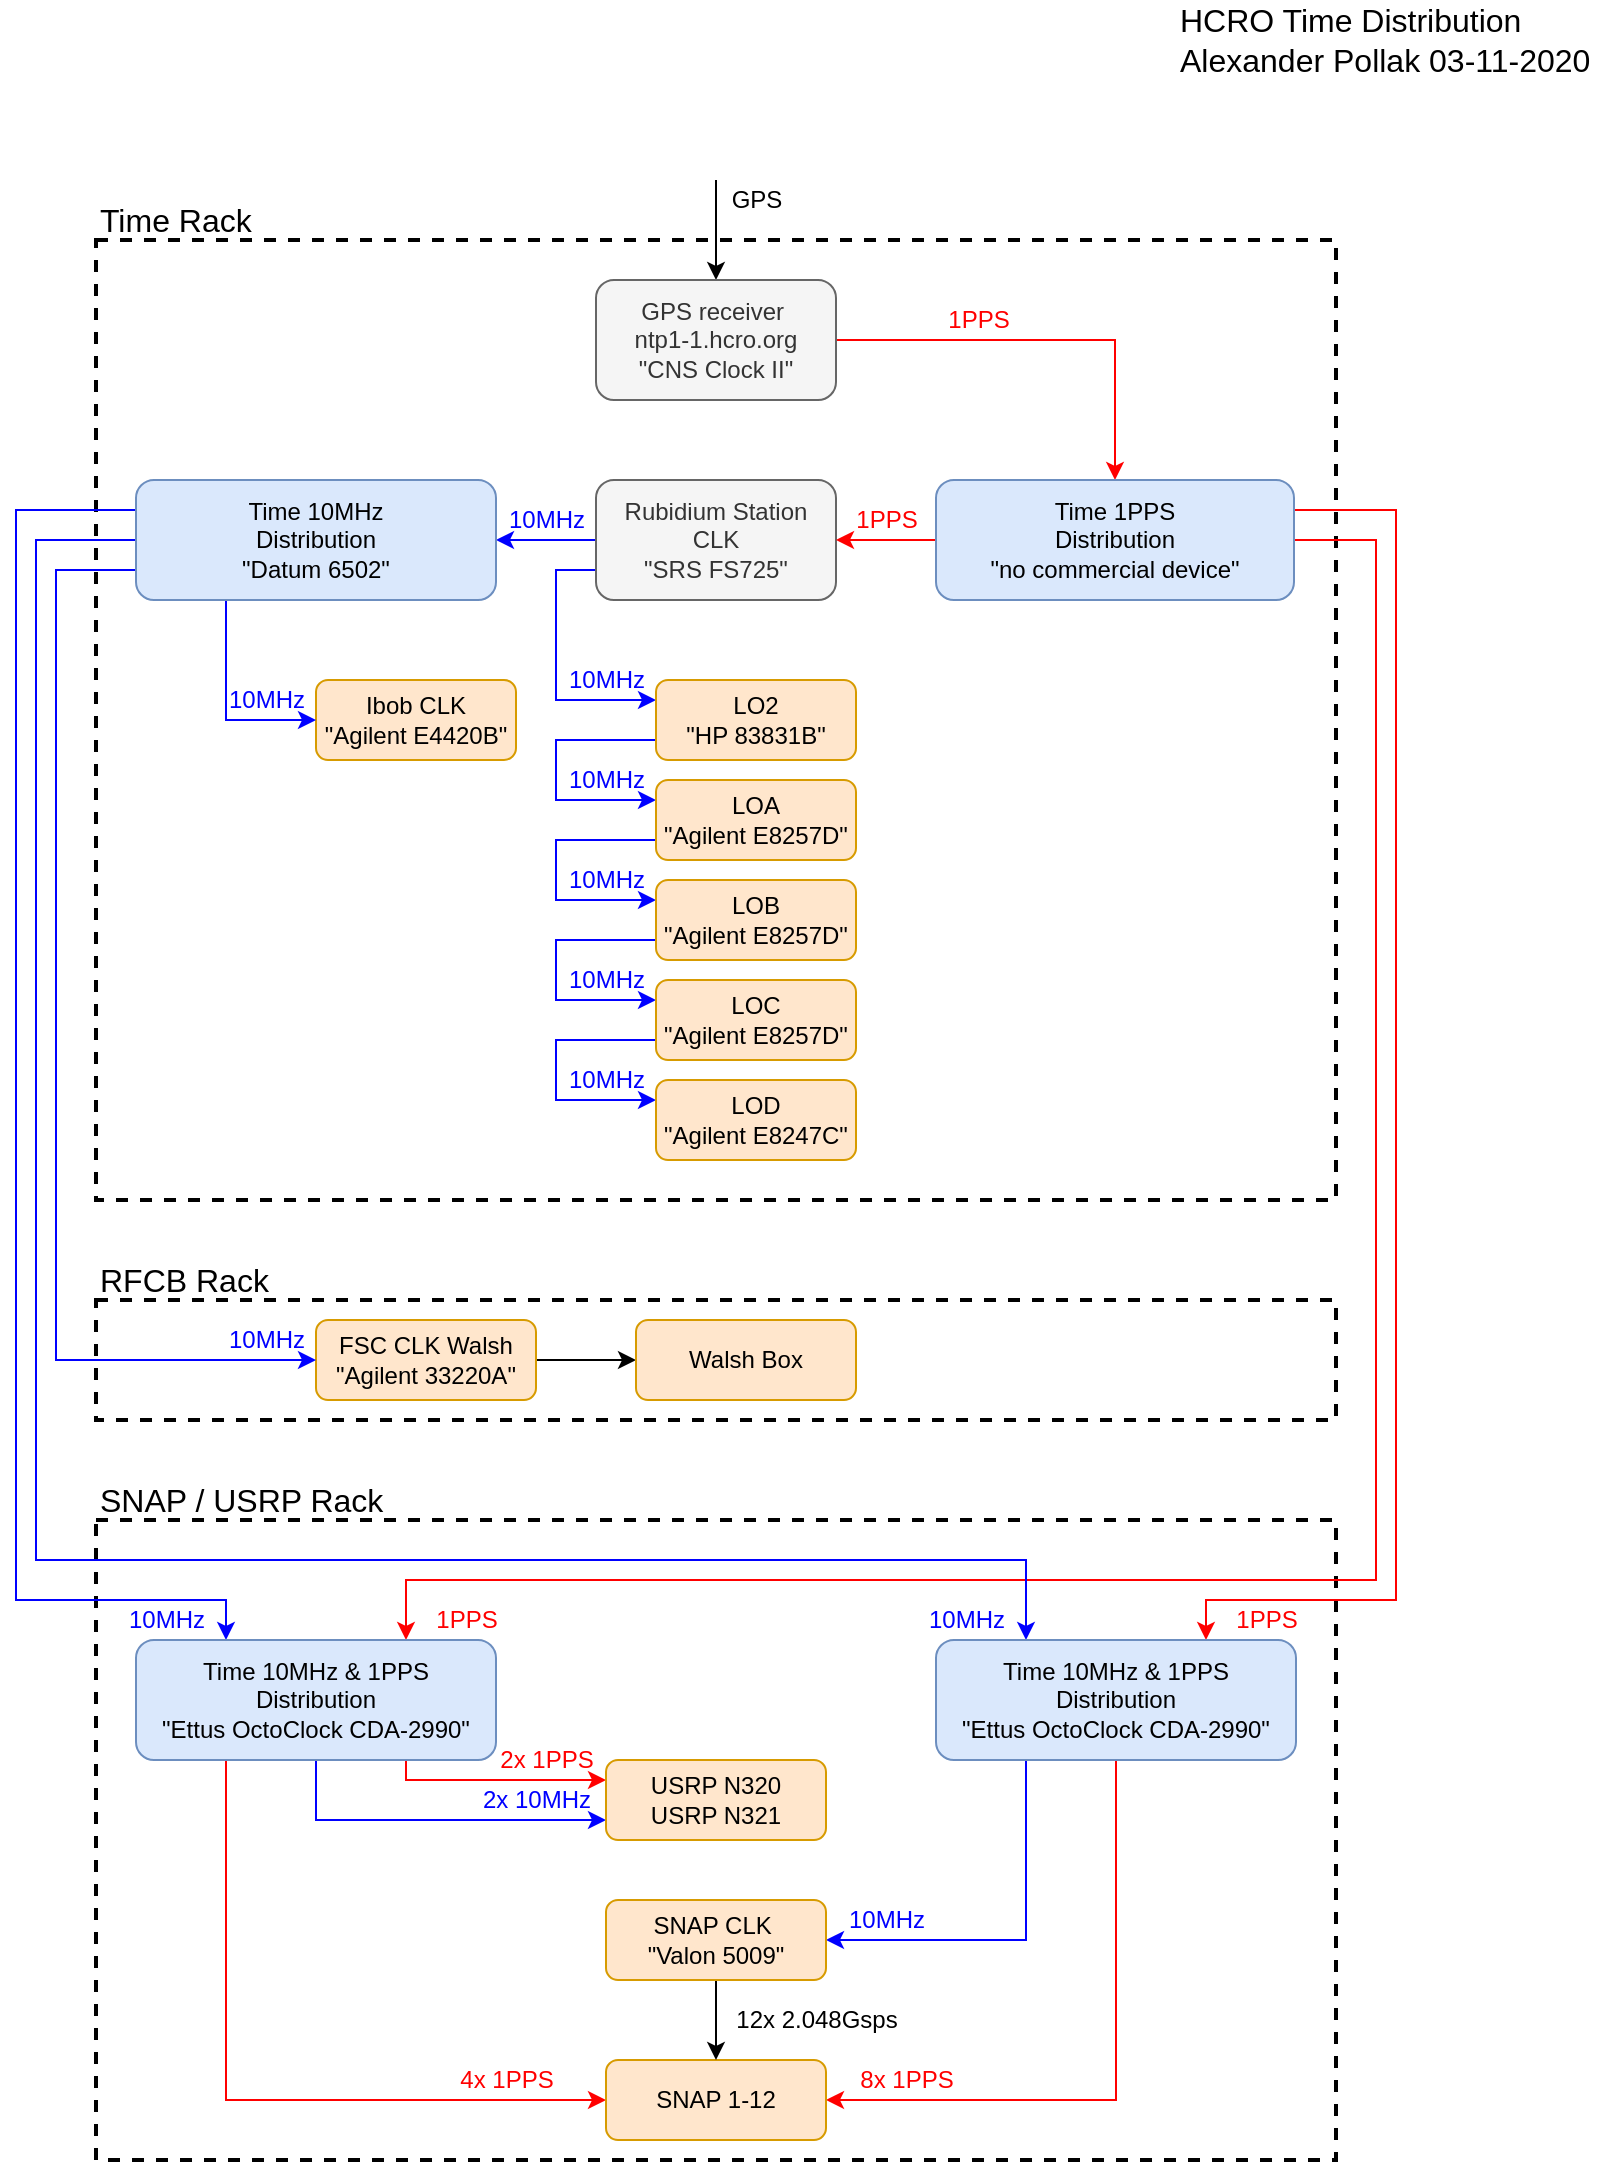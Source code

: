 <mxfile version="13.7.9" type="device"><diagram id="-Wx7Lv8i33PWE_hJeZmz" name="Page-1"><mxGraphModel dx="1627" dy="1080" grid="1" gridSize="10" guides="1" tooltips="1" connect="1" arrows="1" fold="1" page="1" pageScale="1" pageWidth="850" pageHeight="1100" math="0" shadow="0"><root><mxCell id="0"/><mxCell id="1" parent="0"/><mxCell id="p2Ja1tfODRt-xbFQZl6X-34" value="" style="whiteSpace=wrap;html=1;dashed=1;strokeWidth=2;fillColor=none;" vertex="1" parent="1"><mxGeometry x="90" y="760" width="620" height="320" as="geometry"/></mxCell><mxCell id="p2Ja1tfODRt-xbFQZl6X-28" value="" style="whiteSpace=wrap;html=1;dashed=1;strokeWidth=2;fillColor=none;" vertex="1" parent="1"><mxGeometry x="90" y="650" width="620" height="60" as="geometry"/></mxCell><mxCell id="p2Ja1tfODRt-xbFQZl6X-25" value="" style="whiteSpace=wrap;html=1;dashed=1;strokeWidth=2;fillColor=none;" vertex="1" parent="1"><mxGeometry x="90" y="120" width="620" height="480" as="geometry"/></mxCell><mxCell id="Q6ICdtqjvSAJJMZQYe2n-1" value="" style="shape=image;html=1;verticalAlign=top;verticalLabelPosition=bottom;labelBackgroundColor=#ffffff;imageAspect=0;aspect=fixed;image=https://cdn4.iconfinder.com/data/icons/cc_mono_icon_set/blacks/48x48/sat_dish.png" parent="1" vertex="1"><mxGeometry x="376" y="40" width="48" height="48" as="geometry"/></mxCell><mxCell id="Q6ICdtqjvSAJJMZQYe2n-2" value="" style="endArrow=classic;html=1;entryX=0.5;entryY=0;entryDx=0;entryDy=0;" parent="1" edge="1" target="Q6ICdtqjvSAJJMZQYe2n-3"><mxGeometry width="50" height="50" relative="1" as="geometry"><mxPoint x="400" y="90" as="sourcePoint"/><mxPoint x="553" y="114.5" as="targetPoint"/></mxGeometry></mxCell><mxCell id="p2Ja1tfODRt-xbFQZl6X-7" style="edgeStyle=orthogonalEdgeStyle;rounded=0;orthogonalLoop=1;jettySize=auto;html=1;exitX=1;exitY=0.5;exitDx=0;exitDy=0;entryX=0.5;entryY=0;entryDx=0;entryDy=0;strokeColor=#FF0000;" edge="1" parent="1" source="Q6ICdtqjvSAJJMZQYe2n-3" target="Q6ICdtqjvSAJJMZQYe2n-8"><mxGeometry relative="1" as="geometry"/></mxCell><mxCell id="Q6ICdtqjvSAJJMZQYe2n-3" value="GPS receiver&amp;nbsp;&lt;br&gt;ntp1-1.hcro.org&lt;br&gt;&quot;CNS Clock II&quot;" style="rounded=1;whiteSpace=wrap;html=1;fillColor=#f5f5f5;strokeColor=#666666;fontColor=#333333;" parent="1" vertex="1"><mxGeometry x="340" y="140" width="120" height="60" as="geometry"/></mxCell><mxCell id="p2Ja1tfODRt-xbFQZl6X-9" style="edgeStyle=orthogonalEdgeStyle;rounded=0;orthogonalLoop=1;jettySize=auto;html=1;exitX=0;exitY=0.5;exitDx=0;exitDy=0;entryX=1;entryY=0.5;entryDx=0;entryDy=0;strokeColor=#0000FF;" edge="1" parent="1" source="Q6ICdtqjvSAJJMZQYe2n-5" target="CKp-XY39HgpGyfZFXXCT-6"><mxGeometry relative="1" as="geometry"/></mxCell><mxCell id="p2Ja1tfODRt-xbFQZl6X-11" style="edgeStyle=orthogonalEdgeStyle;rounded=0;orthogonalLoop=1;jettySize=auto;html=1;exitX=0;exitY=0.75;exitDx=0;exitDy=0;entryX=0;entryY=0.25;entryDx=0;entryDy=0;fontColor=#0000FF;strokeColor=#0000FF;" edge="1" parent="1" source="Q6ICdtqjvSAJJMZQYe2n-5" target="CKp-XY39HgpGyfZFXXCT-1"><mxGeometry relative="1" as="geometry"/></mxCell><mxCell id="Q6ICdtqjvSAJJMZQYe2n-5" value="Rubidium Station CLK&lt;br&gt;&quot;SRS FS725&quot;" style="rounded=1;whiteSpace=wrap;html=1;fillColor=#f5f5f5;strokeColor=#666666;fontColor=#333333;" parent="1" vertex="1"><mxGeometry x="340" y="240" width="120" height="60" as="geometry"/></mxCell><mxCell id="Q6ICdtqjvSAJJMZQYe2n-17" value="GPS" style="text;html=1;align=center;verticalAlign=middle;resizable=0;points=[];autosize=1;" parent="1" vertex="1"><mxGeometry x="400" y="90" width="40" height="20" as="geometry"/></mxCell><mxCell id="Q6ICdtqjvSAJJMZQYe2n-18" value="1PPS" style="text;html=1;align=center;verticalAlign=middle;resizable=0;points=[];autosize=1;fontColor=#FF0000;" parent="1" vertex="1"><mxGeometry x="505.5" y="150" width="50" height="20" as="geometry"/></mxCell><mxCell id="Q6ICdtqjvSAJJMZQYe2n-22" value="1PPS" style="text;html=1;align=center;verticalAlign=middle;resizable=0;points=[];autosize=1;fontColor=#FF0000;" parent="1" vertex="1"><mxGeometry x="460" y="250" width="50" height="20" as="geometry"/></mxCell><mxCell id="Q6ICdtqjvSAJJMZQYe2n-23" value="12x 2.048Gsps" style="text;html=1;align=center;verticalAlign=middle;resizable=0;points=[];autosize=1;" parent="1" vertex="1"><mxGeometry x="400" y="1000" width="100" height="20" as="geometry"/></mxCell><mxCell id="p2Ja1tfODRt-xbFQZl6X-12" style="edgeStyle=orthogonalEdgeStyle;rounded=0;orthogonalLoop=1;jettySize=auto;html=1;exitX=0;exitY=0.75;exitDx=0;exitDy=0;entryX=0;entryY=0.25;entryDx=0;entryDy=0;strokeColor=#0000FF;" edge="1" parent="1" source="CKp-XY39HgpGyfZFXXCT-1" target="p2Ja1tfODRt-xbFQZl6X-1"><mxGeometry relative="1" as="geometry"><mxPoint x="340" y="420" as="targetPoint"/><Array as="points"><mxPoint x="320" y="370"/><mxPoint x="320" y="400"/></Array></mxGeometry></mxCell><mxCell id="CKp-XY39HgpGyfZFXXCT-1" value="LO2&lt;br&gt;&quot;HP 83831B&quot;" style="rounded=1;whiteSpace=wrap;html=1;fillColor=#ffe6cc;strokeColor=#d79b00;" parent="1" vertex="1"><mxGeometry x="370" y="340" width="100" height="40" as="geometry"/></mxCell><mxCell id="CKp-XY39HgpGyfZFXXCT-2" value="Ibob CLK&lt;br&gt;&quot;Agilent E4420B&quot;" style="rounded=1;whiteSpace=wrap;html=1;fillColor=#ffe6cc;strokeColor=#d79b00;" parent="1" vertex="1"><mxGeometry x="200" y="340" width="100" height="40" as="geometry"/></mxCell><mxCell id="p2Ja1tfODRt-xbFQZl6X-31" style="edgeStyle=orthogonalEdgeStyle;rounded=0;orthogonalLoop=1;jettySize=auto;html=1;exitX=1;exitY=0.5;exitDx=0;exitDy=0;entryX=0;entryY=0.5;entryDx=0;entryDy=0;fontSize=16;" edge="1" parent="1" source="CKp-XY39HgpGyfZFXXCT-3" target="p2Ja1tfODRt-xbFQZl6X-30"><mxGeometry relative="1" as="geometry"/></mxCell><mxCell id="CKp-XY39HgpGyfZFXXCT-3" value="FSC CLK Walsh&lt;br&gt;&quot;Agilent 33220A&quot;" style="rounded=1;whiteSpace=wrap;html=1;fillColor=#ffe6cc;strokeColor=#d79b00;" parent="1" vertex="1"><mxGeometry x="200" y="660" width="110" height="40" as="geometry"/></mxCell><mxCell id="p2Ja1tfODRt-xbFQZl6X-8" style="edgeStyle=orthogonalEdgeStyle;rounded=0;orthogonalLoop=1;jettySize=auto;html=1;exitX=0;exitY=0.5;exitDx=0;exitDy=0;entryX=1;entryY=0.5;entryDx=0;entryDy=0;strokeColor=#FF0000;" edge="1" parent="1" source="Q6ICdtqjvSAJJMZQYe2n-8" target="Q6ICdtqjvSAJJMZQYe2n-5"><mxGeometry relative="1" as="geometry"/></mxCell><mxCell id="p2Ja1tfODRt-xbFQZl6X-37" style="edgeStyle=orthogonalEdgeStyle;rounded=0;orthogonalLoop=1;jettySize=auto;html=1;exitX=1;exitY=0.25;exitDx=0;exitDy=0;fontSize=16;entryX=0.75;entryY=0;entryDx=0;entryDy=0;strokeColor=#FF0000;" edge="1" parent="1" source="Q6ICdtqjvSAJJMZQYe2n-8" target="p2Ja1tfODRt-xbFQZl6X-6"><mxGeometry relative="1" as="geometry"><mxPoint x="770" y="800" as="targetPoint"/><Array as="points"><mxPoint x="740" y="255"/><mxPoint x="740" y="800"/><mxPoint x="645" y="800"/></Array></mxGeometry></mxCell><mxCell id="p2Ja1tfODRt-xbFQZl6X-38" style="edgeStyle=orthogonalEdgeStyle;rounded=0;orthogonalLoop=1;jettySize=auto;html=1;exitX=1;exitY=0.5;exitDx=0;exitDy=0;entryX=0.75;entryY=0;entryDx=0;entryDy=0;fontSize=16;strokeColor=#FF0000;" edge="1" parent="1" source="Q6ICdtqjvSAJJMZQYe2n-8" target="p2Ja1tfODRt-xbFQZl6X-5"><mxGeometry relative="1" as="geometry"><Array as="points"><mxPoint x="730" y="270"/><mxPoint x="730" y="790"/><mxPoint x="245" y="790"/></Array></mxGeometry></mxCell><mxCell id="Q6ICdtqjvSAJJMZQYe2n-8" value="Time 1PPS&lt;br&gt;Distribution&lt;br&gt;&quot;no commercial device&quot;" style="rounded=1;whiteSpace=wrap;html=1;fillColor=#dae8fc;strokeColor=#6c8ebf;" parent="1" vertex="1"><mxGeometry x="510" y="240" width="179" height="60" as="geometry"/></mxCell><mxCell id="p2Ja1tfODRt-xbFQZl6X-23" style="edgeStyle=orthogonalEdgeStyle;rounded=0;orthogonalLoop=1;jettySize=auto;html=1;exitX=0.25;exitY=1;exitDx=0;exitDy=0;entryX=0;entryY=0.5;entryDx=0;entryDy=0;strokeColor=#0000FF;" edge="1" parent="1" source="CKp-XY39HgpGyfZFXXCT-6" target="CKp-XY39HgpGyfZFXXCT-2"><mxGeometry relative="1" as="geometry"/></mxCell><mxCell id="p2Ja1tfODRt-xbFQZl6X-32" style="edgeStyle=orthogonalEdgeStyle;rounded=0;orthogonalLoop=1;jettySize=auto;html=1;exitX=0;exitY=0.75;exitDx=0;exitDy=0;fontSize=16;entryX=0;entryY=0.5;entryDx=0;entryDy=0;strokeColor=#0000FF;" edge="1" parent="1" source="CKp-XY39HgpGyfZFXXCT-6" target="CKp-XY39HgpGyfZFXXCT-3"><mxGeometry relative="1" as="geometry"><mxPoint x="60" y="720" as="targetPoint"/><Array as="points"><mxPoint x="70" y="285"/><mxPoint x="70" y="680"/></Array></mxGeometry></mxCell><mxCell id="p2Ja1tfODRt-xbFQZl6X-39" style="edgeStyle=orthogonalEdgeStyle;rounded=0;orthogonalLoop=1;jettySize=auto;html=1;exitX=0;exitY=0.5;exitDx=0;exitDy=0;entryX=0.25;entryY=0;entryDx=0;entryDy=0;fontSize=16;strokeColor=#0000FF;" edge="1" parent="1" source="CKp-XY39HgpGyfZFXXCT-6" target="p2Ja1tfODRt-xbFQZl6X-6"><mxGeometry relative="1" as="geometry"><Array as="points"><mxPoint x="60" y="270"/><mxPoint x="60" y="780"/><mxPoint x="555" y="780"/></Array></mxGeometry></mxCell><mxCell id="p2Ja1tfODRt-xbFQZl6X-40" style="edgeStyle=orthogonalEdgeStyle;rounded=0;orthogonalLoop=1;jettySize=auto;html=1;exitX=0;exitY=0.25;exitDx=0;exitDy=0;entryX=0.25;entryY=0;entryDx=0;entryDy=0;fontSize=16;strokeColor=#0000FF;" edge="1" parent="1" source="CKp-XY39HgpGyfZFXXCT-6" target="p2Ja1tfODRt-xbFQZl6X-5"><mxGeometry relative="1" as="geometry"><Array as="points"><mxPoint x="50" y="255"/><mxPoint x="50" y="800"/><mxPoint x="155" y="800"/></Array></mxGeometry></mxCell><mxCell id="CKp-XY39HgpGyfZFXXCT-6" value="Time 10MHz&lt;br&gt;Distribution&lt;br&gt;&quot;Datum 6502&quot;" style="rounded=1;whiteSpace=wrap;html=1;fillColor=#dae8fc;strokeColor=#6c8ebf;" parent="1" vertex="1"><mxGeometry x="110" y="240" width="180" height="60" as="geometry"/></mxCell><mxCell id="p2Ja1tfODRt-xbFQZl6X-13" style="edgeStyle=orthogonalEdgeStyle;rounded=0;orthogonalLoop=1;jettySize=auto;html=1;exitX=0;exitY=0.75;exitDx=0;exitDy=0;entryX=0;entryY=0.25;entryDx=0;entryDy=0;strokeColor=#0000FF;" edge="1" parent="1" source="p2Ja1tfODRt-xbFQZl6X-1" target="p2Ja1tfODRt-xbFQZl6X-2"><mxGeometry relative="1" as="geometry"><mxPoint x="340" y="470" as="targetPoint"/><Array as="points"><mxPoint x="320" y="420"/><mxPoint x="320" y="450"/></Array></mxGeometry></mxCell><mxCell id="p2Ja1tfODRt-xbFQZl6X-1" value="LOA&lt;br&gt;&quot;Agilent E8257D&quot;" style="rounded=1;whiteSpace=wrap;html=1;fillColor=#ffe6cc;strokeColor=#d79b00;" vertex="1" parent="1"><mxGeometry x="370" y="390" width="100" height="40" as="geometry"/></mxCell><mxCell id="p2Ja1tfODRt-xbFQZl6X-14" style="edgeStyle=orthogonalEdgeStyle;rounded=0;orthogonalLoop=1;jettySize=auto;html=1;exitX=0;exitY=0.75;exitDx=0;exitDy=0;entryX=0;entryY=0.25;entryDx=0;entryDy=0;strokeColor=#0000FF;" edge="1" parent="1" source="p2Ja1tfODRt-xbFQZl6X-2" target="p2Ja1tfODRt-xbFQZl6X-3"><mxGeometry relative="1" as="geometry"><mxPoint x="330" y="530" as="targetPoint"/><Array as="points"><mxPoint x="320" y="470"/><mxPoint x="320" y="500"/></Array></mxGeometry></mxCell><mxCell id="p2Ja1tfODRt-xbFQZl6X-2" value="LOB&lt;br&gt;&quot;Agilent E8257D&quot;" style="rounded=1;whiteSpace=wrap;html=1;fillColor=#ffe6cc;strokeColor=#d79b00;" vertex="1" parent="1"><mxGeometry x="370" y="440" width="100" height="40" as="geometry"/></mxCell><mxCell id="p2Ja1tfODRt-xbFQZl6X-15" style="edgeStyle=orthogonalEdgeStyle;rounded=0;orthogonalLoop=1;jettySize=auto;html=1;exitX=0;exitY=0.75;exitDx=0;exitDy=0;entryX=0;entryY=0.25;entryDx=0;entryDy=0;strokeColor=#0000FF;" edge="1" parent="1" source="p2Ja1tfODRt-xbFQZl6X-3" target="p2Ja1tfODRt-xbFQZl6X-4"><mxGeometry relative="1" as="geometry"><mxPoint x="330" y="570" as="targetPoint"/><Array as="points"><mxPoint x="320" y="520"/><mxPoint x="320" y="550"/></Array></mxGeometry></mxCell><mxCell id="p2Ja1tfODRt-xbFQZl6X-3" value="LOC&lt;br&gt;&quot;Agilent E8257D&quot;" style="rounded=1;whiteSpace=wrap;html=1;fillColor=#ffe6cc;strokeColor=#d79b00;" vertex="1" parent="1"><mxGeometry x="370" y="490" width="100" height="40" as="geometry"/></mxCell><mxCell id="p2Ja1tfODRt-xbFQZl6X-4" value="LOD&lt;br&gt;&quot;Agilent E8247C&quot;" style="rounded=1;whiteSpace=wrap;html=1;fillColor=#ffe6cc;strokeColor=#d79b00;" vertex="1" parent="1"><mxGeometry x="370" y="540" width="100" height="40" as="geometry"/></mxCell><mxCell id="p2Ja1tfODRt-xbFQZl6X-51" style="edgeStyle=orthogonalEdgeStyle;rounded=0;orthogonalLoop=1;jettySize=auto;html=1;exitX=0.75;exitY=1;exitDx=0;exitDy=0;entryX=0;entryY=0.25;entryDx=0;entryDy=0;strokeColor=#FF0000;fontSize=16;fontColor=#FF0000;" edge="1" parent="1" source="p2Ja1tfODRt-xbFQZl6X-5" target="p2Ja1tfODRt-xbFQZl6X-48"><mxGeometry relative="1" as="geometry"><Array as="points"><mxPoint x="245" y="890"/></Array></mxGeometry></mxCell><mxCell id="p2Ja1tfODRt-xbFQZl6X-52" style="edgeStyle=orthogonalEdgeStyle;rounded=0;orthogonalLoop=1;jettySize=auto;html=1;exitX=0.5;exitY=1;exitDx=0;exitDy=0;entryX=0;entryY=0.75;entryDx=0;entryDy=0;fontSize=16;fontColor=#FF0000;strokeColor=#0000FF;" edge="1" parent="1" source="p2Ja1tfODRt-xbFQZl6X-5" target="p2Ja1tfODRt-xbFQZl6X-48"><mxGeometry relative="1" as="geometry"/></mxCell><mxCell id="p2Ja1tfODRt-xbFQZl6X-53" style="edgeStyle=orthogonalEdgeStyle;rounded=0;orthogonalLoop=1;jettySize=auto;html=1;exitX=0.25;exitY=1;exitDx=0;exitDy=0;entryX=0;entryY=0.5;entryDx=0;entryDy=0;fontSize=16;fontColor=#FF0000;strokeColor=#FF0000;" edge="1" parent="1" source="p2Ja1tfODRt-xbFQZl6X-5" target="p2Ja1tfODRt-xbFQZl6X-46"><mxGeometry relative="1" as="geometry"/></mxCell><mxCell id="p2Ja1tfODRt-xbFQZl6X-5" value="Time 10MHz &amp;amp; 1PPS&lt;br&gt;Distribution&lt;br&gt;&quot;Ettus OctoClock CDA-2990&quot;" style="rounded=1;whiteSpace=wrap;html=1;fillColor=#dae8fc;strokeColor=#6c8ebf;" vertex="1" parent="1"><mxGeometry x="110" y="820" width="180" height="60" as="geometry"/></mxCell><mxCell id="p2Ja1tfODRt-xbFQZl6X-49" style="edgeStyle=orthogonalEdgeStyle;rounded=0;orthogonalLoop=1;jettySize=auto;html=1;exitX=0.25;exitY=1;exitDx=0;exitDy=0;entryX=1;entryY=0.5;entryDx=0;entryDy=0;fontSize=16;fontColor=#FF0000;strokeColor=#0000FF;" edge="1" parent="1" source="p2Ja1tfODRt-xbFQZl6X-6" target="p2Ja1tfODRt-xbFQZl6X-47"><mxGeometry relative="1" as="geometry"/></mxCell><mxCell id="p2Ja1tfODRt-xbFQZl6X-50" style="edgeStyle=orthogonalEdgeStyle;rounded=0;orthogonalLoop=1;jettySize=auto;html=1;exitX=0.5;exitY=1;exitDx=0;exitDy=0;entryX=1;entryY=0.5;entryDx=0;entryDy=0;fontSize=16;fontColor=#FF0000;strokeColor=#FF0000;" edge="1" parent="1" source="p2Ja1tfODRt-xbFQZl6X-6" target="p2Ja1tfODRt-xbFQZl6X-46"><mxGeometry relative="1" as="geometry"/></mxCell><mxCell id="p2Ja1tfODRt-xbFQZl6X-6" value="Time 10MHz &amp;amp; 1PPS&lt;br&gt;Distribution&lt;br&gt;&quot;Ettus OctoClock CDA-2990&quot;" style="rounded=1;whiteSpace=wrap;html=1;fillColor=#dae8fc;strokeColor=#6c8ebf;" vertex="1" parent="1"><mxGeometry x="510" y="820" width="180" height="60" as="geometry"/></mxCell><mxCell id="p2Ja1tfODRt-xbFQZl6X-16" value="10MHz" style="text;html=1;align=center;verticalAlign=middle;resizable=0;points=[];autosize=1;fontColor=#0000FF;" vertex="1" parent="1"><mxGeometry x="320" y="330" width="50" height="20" as="geometry"/></mxCell><mxCell id="p2Ja1tfODRt-xbFQZl6X-17" value="10MHz" style="text;html=1;align=center;verticalAlign=middle;resizable=0;points=[];autosize=1;fontColor=#0000FF;" vertex="1" parent="1"><mxGeometry x="290" y="250" width="50" height="20" as="geometry"/></mxCell><mxCell id="p2Ja1tfODRt-xbFQZl6X-18" value="10MHz" style="text;html=1;align=center;verticalAlign=middle;resizable=0;points=[];autosize=1;fontColor=#0000FF;" vertex="1" parent="1"><mxGeometry x="320" y="380" width="50" height="20" as="geometry"/></mxCell><mxCell id="p2Ja1tfODRt-xbFQZl6X-19" value="10MHz" style="text;html=1;align=center;verticalAlign=middle;resizable=0;points=[];autosize=1;fontColor=#0000FF;" vertex="1" parent="1"><mxGeometry x="320" y="430" width="50" height="20" as="geometry"/></mxCell><mxCell id="p2Ja1tfODRt-xbFQZl6X-20" value="10MHz" style="text;html=1;align=center;verticalAlign=middle;resizable=0;points=[];autosize=1;fontColor=#0000FF;" vertex="1" parent="1"><mxGeometry x="320" y="480" width="50" height="20" as="geometry"/></mxCell><mxCell id="p2Ja1tfODRt-xbFQZl6X-21" value="10MHz" style="text;html=1;align=center;verticalAlign=middle;resizable=0;points=[];autosize=1;fontColor=#0000FF;" vertex="1" parent="1"><mxGeometry x="320" y="530" width="50" height="20" as="geometry"/></mxCell><mxCell id="p2Ja1tfODRt-xbFQZl6X-24" value="10MHz" style="text;html=1;align=center;verticalAlign=middle;resizable=0;points=[];autosize=1;fontColor=#0000FF;" vertex="1" parent="1"><mxGeometry x="150" y="340" width="50" height="20" as="geometry"/></mxCell><mxCell id="p2Ja1tfODRt-xbFQZl6X-27" value="Time Rack" style="text;html=1;align=left;verticalAlign=middle;resizable=0;points=[];autosize=1;fontSize=16;" vertex="1" parent="1"><mxGeometry x="90" y="100" width="90" height="20" as="geometry"/></mxCell><mxCell id="p2Ja1tfODRt-xbFQZl6X-29" value="RFCB Rack" style="text;html=1;align=left;verticalAlign=middle;resizable=0;points=[];autosize=1;fontSize=16;" vertex="1" parent="1"><mxGeometry x="90" y="630" width="100" height="20" as="geometry"/></mxCell><mxCell id="p2Ja1tfODRt-xbFQZl6X-30" value="Walsh Box" style="rounded=1;whiteSpace=wrap;html=1;fillColor=#ffe6cc;strokeColor=#d79b00;" vertex="1" parent="1"><mxGeometry x="360" y="660" width="110" height="40" as="geometry"/></mxCell><mxCell id="p2Ja1tfODRt-xbFQZl6X-33" value="10MHz" style="text;html=1;align=center;verticalAlign=middle;resizable=0;points=[];autosize=1;fontColor=#0000FF;" vertex="1" parent="1"><mxGeometry x="150" y="660" width="50" height="20" as="geometry"/></mxCell><mxCell id="p2Ja1tfODRt-xbFQZl6X-35" value="SNAP / USRP Rack" style="text;html=1;align=left;verticalAlign=middle;resizable=0;points=[];autosize=1;fontSize=16;" vertex="1" parent="1"><mxGeometry x="90" y="740" width="160" height="20" as="geometry"/></mxCell><mxCell id="p2Ja1tfODRt-xbFQZl6X-42" value="10MHz" style="text;html=1;align=center;verticalAlign=middle;resizable=0;points=[];autosize=1;fontColor=#0000FF;" vertex="1" parent="1"><mxGeometry x="100" y="800" width="50" height="20" as="geometry"/></mxCell><mxCell id="p2Ja1tfODRt-xbFQZl6X-43" value="10MHz" style="text;html=1;align=center;verticalAlign=middle;resizable=0;points=[];autosize=1;fontColor=#0000FF;" vertex="1" parent="1"><mxGeometry x="500" y="800" width="50" height="20" as="geometry"/></mxCell><mxCell id="p2Ja1tfODRt-xbFQZl6X-44" value="1PPS" style="text;html=1;align=center;verticalAlign=middle;resizable=0;points=[];autosize=1;fontColor=#FF0000;" vertex="1" parent="1"><mxGeometry x="650" y="800" width="50" height="20" as="geometry"/></mxCell><mxCell id="p2Ja1tfODRt-xbFQZl6X-45" value="1PPS" style="text;html=1;align=center;verticalAlign=middle;resizable=0;points=[];autosize=1;fontColor=#FF0000;" vertex="1" parent="1"><mxGeometry x="250" y="800" width="50" height="20" as="geometry"/></mxCell><mxCell id="p2Ja1tfODRt-xbFQZl6X-46" value="SNAP 1-12" style="rounded=1;whiteSpace=wrap;html=1;fillColor=#ffe6cc;strokeColor=#d79b00;" vertex="1" parent="1"><mxGeometry x="345" y="1030" width="110" height="40" as="geometry"/></mxCell><mxCell id="p2Ja1tfODRt-xbFQZl6X-54" style="edgeStyle=orthogonalEdgeStyle;rounded=0;orthogonalLoop=1;jettySize=auto;html=1;exitX=0.5;exitY=1;exitDx=0;exitDy=0;entryX=0.5;entryY=0;entryDx=0;entryDy=0;fontSize=16;fontColor=#FF0000;" edge="1" parent="1" source="p2Ja1tfODRt-xbFQZl6X-47" target="p2Ja1tfODRt-xbFQZl6X-46"><mxGeometry relative="1" as="geometry"/></mxCell><mxCell id="p2Ja1tfODRt-xbFQZl6X-47" value="SNAP CLK&amp;nbsp;&lt;br&gt;&quot;Valon 5009&quot;" style="rounded=1;whiteSpace=wrap;html=1;fillColor=#ffe6cc;strokeColor=#d79b00;" vertex="1" parent="1"><mxGeometry x="345" y="950" width="110" height="40" as="geometry"/></mxCell><mxCell id="p2Ja1tfODRt-xbFQZl6X-48" value="USRP N320&lt;br&gt;USRP N321" style="rounded=1;whiteSpace=wrap;html=1;fillColor=#ffe6cc;strokeColor=#d79b00;" vertex="1" parent="1"><mxGeometry x="345" y="880" width="110" height="40" as="geometry"/></mxCell><mxCell id="p2Ja1tfODRt-xbFQZl6X-55" value="8x 1PPS" style="text;html=1;align=center;verticalAlign=middle;resizable=0;points=[];autosize=1;fontColor=#FF0000;" vertex="1" parent="1"><mxGeometry x="465" y="1030" width="60" height="20" as="geometry"/></mxCell><mxCell id="p2Ja1tfODRt-xbFQZl6X-56" value="4x 1PPS" style="text;html=1;align=center;verticalAlign=middle;resizable=0;points=[];autosize=1;fontColor=#FF0000;" vertex="1" parent="1"><mxGeometry x="265" y="1030" width="60" height="20" as="geometry"/></mxCell><mxCell id="p2Ja1tfODRt-xbFQZl6X-57" value="10MHz" style="text;html=1;align=center;verticalAlign=middle;resizable=0;points=[];autosize=1;fontColor=#0000FF;" vertex="1" parent="1"><mxGeometry x="460" y="950" width="50" height="20" as="geometry"/></mxCell><mxCell id="p2Ja1tfODRt-xbFQZl6X-58" value="2x 10MHz" style="text;html=1;align=center;verticalAlign=middle;resizable=0;points=[];autosize=1;fontColor=#0000FF;" vertex="1" parent="1"><mxGeometry x="275" y="890" width="70" height="20" as="geometry"/></mxCell><mxCell id="p2Ja1tfODRt-xbFQZl6X-59" value="2x 1PPS" style="text;html=1;align=center;verticalAlign=middle;resizable=0;points=[];autosize=1;fontColor=#FF0000;" vertex="1" parent="1"><mxGeometry x="285" y="870" width="60" height="20" as="geometry"/></mxCell><mxCell id="p2Ja1tfODRt-xbFQZl6X-61" value="HCRO Time Distribution&lt;br&gt;Alexander Pollak 03-11-2020" style="text;html=1;align=left;verticalAlign=middle;resizable=0;points=[];autosize=1;fontSize=16;" vertex="1" parent="1"><mxGeometry x="630" width="220" height="40" as="geometry"/></mxCell></root></mxGraphModel></diagram></mxfile>